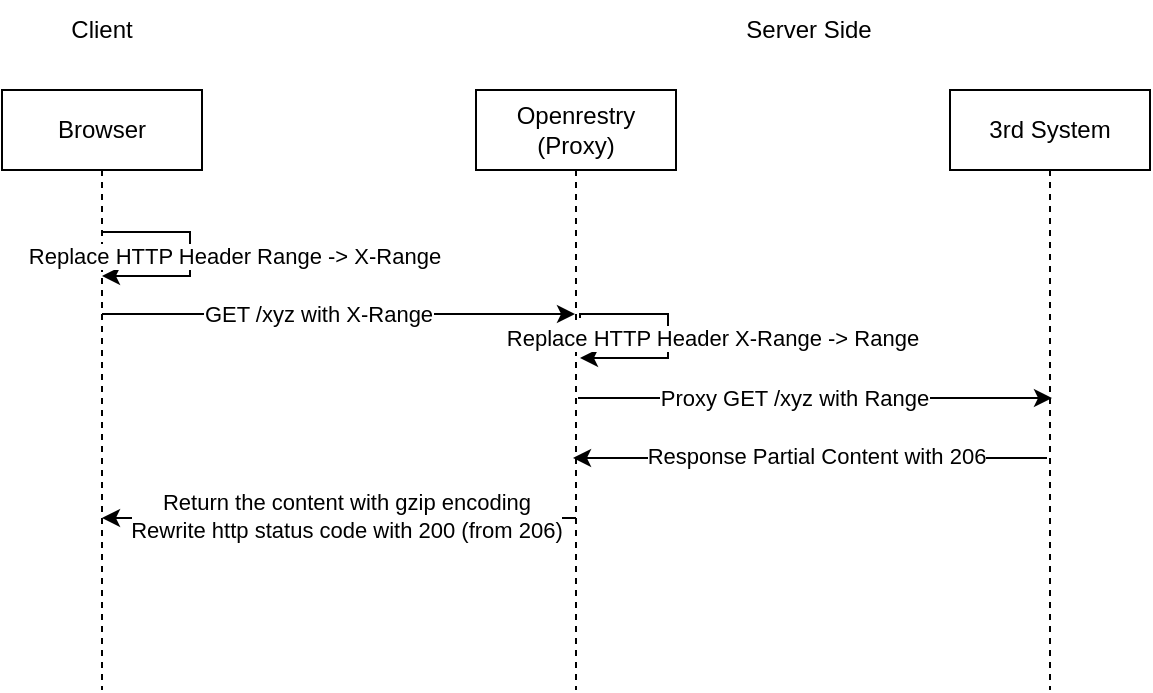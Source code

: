 <mxfile version="26.0.9">
  <diagram name="Page-1" id="C1ddzQrg_kv2vDsSqvQk">
    <mxGraphModel dx="954" dy="616" grid="0" gridSize="10" guides="1" tooltips="1" connect="1" arrows="1" fold="1" page="1" pageScale="1" pageWidth="1169" pageHeight="827" math="0" shadow="0">
      <root>
        <mxCell id="0" />
        <mxCell id="1" parent="0" />
        <mxCell id="Jz9IZ5eOZZee__kYrSO4-7" style="edgeStyle=orthogonalEdgeStyle;rounded=0;orthogonalLoop=1;jettySize=auto;html=1;curved=0;" edge="1" parent="1" source="Jz9IZ5eOZZee__kYrSO4-4" target="Jz9IZ5eOZZee__kYrSO4-5">
          <mxGeometry relative="1" as="geometry">
            <Array as="points">
              <mxPoint x="280" y="222" />
              <mxPoint x="280" y="222" />
            </Array>
          </mxGeometry>
        </mxCell>
        <mxCell id="Jz9IZ5eOZZee__kYrSO4-11" value="GET /xyz with X-Range" style="edgeLabel;html=1;align=center;verticalAlign=middle;resizable=0;points=[];" vertex="1" connectable="0" parent="Jz9IZ5eOZZee__kYrSO4-7">
          <mxGeometry x="-0.101" relative="1" as="geometry">
            <mxPoint x="1" as="offset" />
          </mxGeometry>
        </mxCell>
        <mxCell id="Jz9IZ5eOZZee__kYrSO4-4" value="Browser" style="shape=umlLifeline;perimeter=lifelinePerimeter;whiteSpace=wrap;html=1;container=1;dropTarget=0;collapsible=0;recursiveResize=0;outlineConnect=0;portConstraint=eastwest;newEdgeStyle={&quot;curved&quot;:0,&quot;rounded&quot;:0};" vertex="1" parent="1">
          <mxGeometry x="113" y="110" width="100" height="300" as="geometry" />
        </mxCell>
        <mxCell id="Jz9IZ5eOZZee__kYrSO4-5" value="Openrestry&lt;div&gt;(Proxy)&lt;/div&gt;" style="shape=umlLifeline;perimeter=lifelinePerimeter;whiteSpace=wrap;html=1;container=1;dropTarget=0;collapsible=0;recursiveResize=0;outlineConnect=0;portConstraint=eastwest;newEdgeStyle={&quot;curved&quot;:0,&quot;rounded&quot;:0};" vertex="1" parent="1">
          <mxGeometry x="350" y="110" width="100" height="300" as="geometry" />
        </mxCell>
        <mxCell id="Jz9IZ5eOZZee__kYrSO4-18" style="edgeStyle=orthogonalEdgeStyle;rounded=0;orthogonalLoop=1;jettySize=auto;html=1;curved=0;" edge="1" parent="1">
          <mxGeometry relative="1" as="geometry">
            <mxPoint x="635.5" y="294" as="sourcePoint" />
            <mxPoint x="398.5" y="294" as="targetPoint" />
          </mxGeometry>
        </mxCell>
        <mxCell id="Jz9IZ5eOZZee__kYrSO4-19" value="Response Partial Content with 206" style="edgeLabel;html=1;align=center;verticalAlign=middle;resizable=0;points=[];" vertex="1" connectable="0" parent="Jz9IZ5eOZZee__kYrSO4-18">
          <mxGeometry x="-0.177" y="-1" relative="1" as="geometry">
            <mxPoint x="-18" as="offset" />
          </mxGeometry>
        </mxCell>
        <mxCell id="Jz9IZ5eOZZee__kYrSO4-6" value="3rd System" style="shape=umlLifeline;perimeter=lifelinePerimeter;whiteSpace=wrap;html=1;container=1;dropTarget=0;collapsible=0;recursiveResize=0;outlineConnect=0;portConstraint=eastwest;newEdgeStyle={&quot;curved&quot;:0,&quot;rounded&quot;:0};" vertex="1" parent="1">
          <mxGeometry x="587" y="110" width="100" height="300" as="geometry" />
        </mxCell>
        <mxCell id="Jz9IZ5eOZZee__kYrSO4-9" style="edgeStyle=orthogonalEdgeStyle;rounded=0;orthogonalLoop=1;jettySize=auto;html=1;curved=0;" edge="1" parent="1">
          <mxGeometry relative="1" as="geometry">
            <mxPoint x="163" y="183" as="sourcePoint" />
            <mxPoint x="163" y="203" as="targetPoint" />
            <Array as="points">
              <mxPoint x="163" y="181" />
              <mxPoint x="207" y="181" />
              <mxPoint x="207" y="203" />
            </Array>
          </mxGeometry>
        </mxCell>
        <mxCell id="Jz9IZ5eOZZee__kYrSO4-10" value="Replace HTTP Header Range -&amp;gt; X-Range" style="edgeLabel;html=1;align=center;verticalAlign=middle;resizable=0;points=[];" vertex="1" connectable="0" parent="Jz9IZ5eOZZee__kYrSO4-9">
          <mxGeometry x="-0.571" y="3" relative="1" as="geometry">
            <mxPoint x="44" y="15" as="offset" />
          </mxGeometry>
        </mxCell>
        <mxCell id="Jz9IZ5eOZZee__kYrSO4-12" style="edgeStyle=orthogonalEdgeStyle;rounded=0;orthogonalLoop=1;jettySize=auto;html=1;curved=0;" edge="1" parent="1">
          <mxGeometry relative="1" as="geometry">
            <mxPoint x="402" y="224" as="sourcePoint" />
            <mxPoint x="402" y="244" as="targetPoint" />
            <Array as="points">
              <mxPoint x="402" y="222" />
              <mxPoint x="446" y="222" />
              <mxPoint x="446" y="244" />
            </Array>
          </mxGeometry>
        </mxCell>
        <mxCell id="Jz9IZ5eOZZee__kYrSO4-13" value="Replace HTTP Header X-Range -&amp;gt; Range" style="edgeLabel;html=1;align=center;verticalAlign=middle;resizable=0;points=[];" vertex="1" connectable="0" parent="Jz9IZ5eOZZee__kYrSO4-12">
          <mxGeometry x="-0.571" y="3" relative="1" as="geometry">
            <mxPoint x="44" y="15" as="offset" />
          </mxGeometry>
        </mxCell>
        <mxCell id="Jz9IZ5eOZZee__kYrSO4-14" style="edgeStyle=orthogonalEdgeStyle;rounded=0;orthogonalLoop=1;jettySize=auto;html=1;curved=0;" edge="1" parent="1">
          <mxGeometry relative="1" as="geometry">
            <mxPoint x="401" y="264" as="sourcePoint" />
            <mxPoint x="638" y="264" as="targetPoint" />
            <Array as="points">
              <mxPoint x="518" y="264" />
              <mxPoint x="518" y="264" />
            </Array>
          </mxGeometry>
        </mxCell>
        <mxCell id="Jz9IZ5eOZZee__kYrSO4-15" value="Proxy GET /xyz with Range" style="edgeLabel;html=1;align=center;verticalAlign=middle;resizable=0;points=[];" vertex="1" connectable="0" parent="Jz9IZ5eOZZee__kYrSO4-14">
          <mxGeometry x="-0.101" relative="1" as="geometry">
            <mxPoint x="1" as="offset" />
          </mxGeometry>
        </mxCell>
        <mxCell id="Jz9IZ5eOZZee__kYrSO4-21" style="edgeStyle=orthogonalEdgeStyle;rounded=0;orthogonalLoop=1;jettySize=auto;html=1;curved=0;" edge="1" parent="1">
          <mxGeometry relative="1" as="geometry">
            <mxPoint x="400" y="324" as="sourcePoint" />
            <mxPoint x="163" y="324" as="targetPoint" />
          </mxGeometry>
        </mxCell>
        <mxCell id="Jz9IZ5eOZZee__kYrSO4-22" value="Return the content with gzip encoding&lt;div&gt;Rewrite http status code with 200 (from 206)&lt;/div&gt;" style="edgeLabel;html=1;align=center;verticalAlign=middle;resizable=0;points=[];" vertex="1" connectable="0" parent="Jz9IZ5eOZZee__kYrSO4-21">
          <mxGeometry x="-0.177" y="-1" relative="1" as="geometry">
            <mxPoint x="-18" as="offset" />
          </mxGeometry>
        </mxCell>
        <mxCell id="Jz9IZ5eOZZee__kYrSO4-24" value="Server Side" style="text;html=1;align=center;verticalAlign=middle;whiteSpace=wrap;rounded=0;" vertex="1" parent="1">
          <mxGeometry x="460" y="65" width="113" height="30" as="geometry" />
        </mxCell>
        <mxCell id="Jz9IZ5eOZZee__kYrSO4-25" value="Client" style="text;html=1;align=center;verticalAlign=middle;whiteSpace=wrap;rounded=0;" vertex="1" parent="1">
          <mxGeometry x="113" y="65" width="100" height="30" as="geometry" />
        </mxCell>
      </root>
    </mxGraphModel>
  </diagram>
</mxfile>
